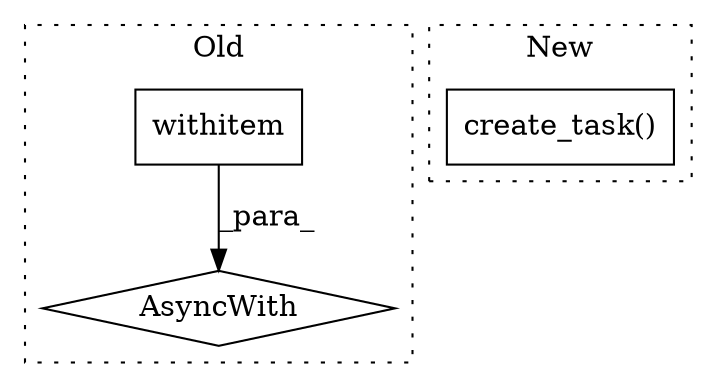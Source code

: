 digraph G {
subgraph cluster0 {
1 [label="AsyncWith" a="92" s="3096,3115" l="11,70" shape="diamond"];
3 [label="withitem" a="49" s="3107" l="8" shape="box"];
label = "Old";
style="dotted";
}
subgraph cluster1 {
2 [label="create_task()" a="75" s="2712,2771" l="20,1" shape="box"];
label = "New";
style="dotted";
}
3 -> 1 [label="_para_"];
}